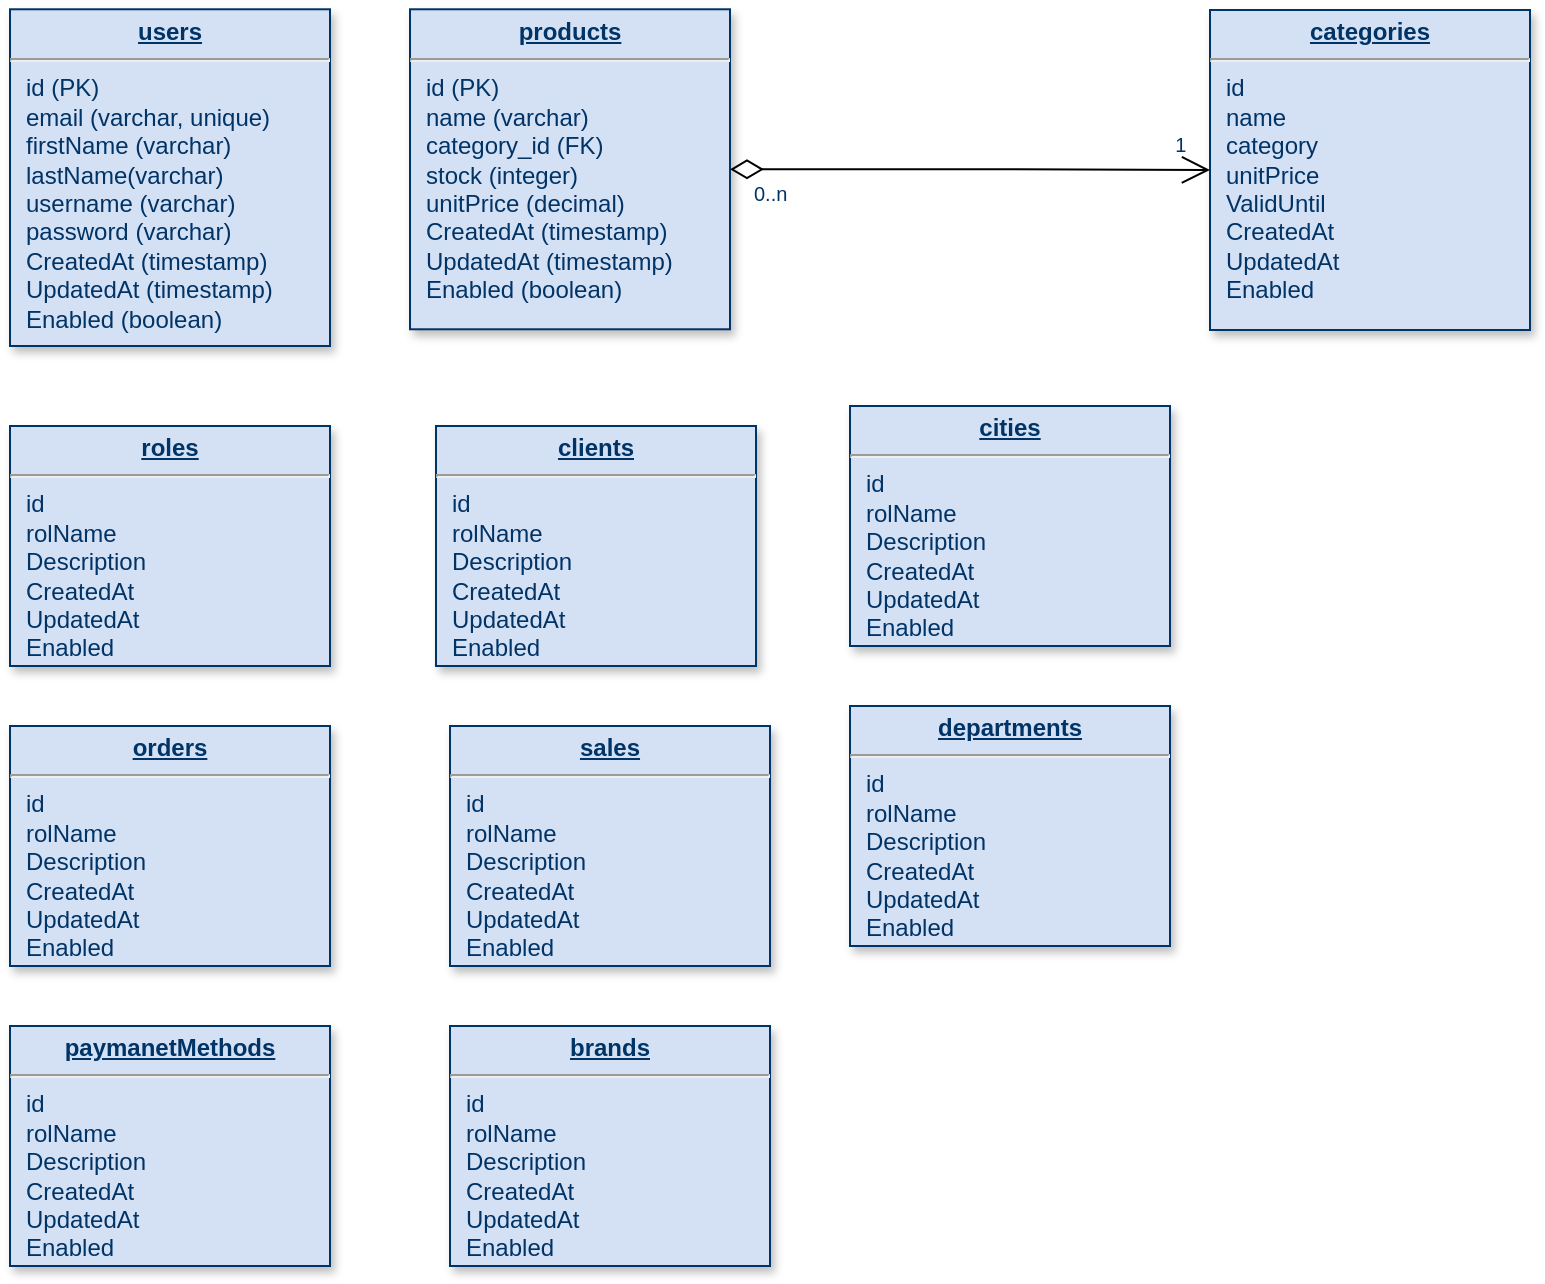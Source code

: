 <mxfile version="13.5.1" type="device" pages="2"><diagram name="Page-1" id="efa7a0a1-bf9b-a30e-e6df-94a7791c09e9"><mxGraphModel dx="1113" dy="691" grid="1" gridSize="10" guides="1" tooltips="1" connect="1" arrows="1" fold="1" page="1" pageScale="1" pageWidth="826" pageHeight="1169" background="#ffffff" math="0" shadow="0"><root><mxCell id="0"/><mxCell id="1" parent="0"/><mxCell id="19" value="&lt;p style=&quot;margin: 0px ; margin-top: 4px ; text-align: center ; text-decoration: underline&quot;&gt;&lt;strong&gt;roles&lt;/strong&gt;&lt;/p&gt;&lt;hr&gt;&lt;p style=&quot;margin: 0px ; margin-left: 8px&quot;&gt;id&lt;br&gt;rolName&lt;/p&gt;&lt;p style=&quot;margin: 0px ; margin-left: 8px&quot;&gt;Description&lt;/p&gt;&lt;p style=&quot;margin: 0px ; margin-left: 8px&quot;&gt;CreatedAt&lt;/p&gt;&lt;p style=&quot;margin: 0px ; margin-left: 8px&quot;&gt;UpdatedAt&lt;/p&gt;&lt;p style=&quot;margin: 0px ; margin-left: 8px&quot;&gt;Enabled&lt;/p&gt;" style="verticalAlign=top;align=left;overflow=fill;fontSize=12;fontFamily=Helvetica;html=1;strokeColor=#003366;shadow=1;fillColor=#D4E1F5;fontColor=#003366" parent="1" vertex="1"><mxGeometry x="40.0" y="230.0" width="160" height="120" as="geometry"/></mxCell><mxCell id="21" value="&lt;p style=&quot;margin: 0px ; margin-top: 4px ; text-align: center ; text-decoration: underline&quot;&gt;&lt;strong&gt;products&lt;/strong&gt;&lt;/p&gt;&lt;hr&gt;&lt;p style=&quot;margin: 0px ; margin-left: 8px&quot;&gt;id (PK)&lt;/p&gt;&lt;p style=&quot;margin: 0px ; margin-left: 8px&quot;&gt;name (varchar)&lt;/p&gt;&lt;p style=&quot;margin: 0px ; margin-left: 8px&quot;&gt;category_id (FK)&lt;/p&gt;&lt;p style=&quot;margin: 0px ; margin-left: 8px&quot;&gt;stock (integer)&lt;/p&gt;&lt;p style=&quot;margin: 0px ; margin-left: 8px&quot;&gt;unitPrice (decimal)&lt;/p&gt;&lt;p style=&quot;margin: 0px ; margin-left: 8px&quot;&gt;CreatedAt (timestamp)&lt;/p&gt;&lt;p style=&quot;margin: 0px ; margin-left: 8px&quot;&gt;UpdatedAt (timestamp)&lt;/p&gt;&lt;p style=&quot;margin: 0px ; margin-left: 8px&quot;&gt;Enabled (boolean)&lt;/p&gt;" style="verticalAlign=top;align=left;overflow=fill;fontSize=12;fontFamily=Helvetica;html=1;strokeColor=#003366;shadow=1;fillColor=#D4E1F5;fontColor=#003366" parent="1" vertex="1"><mxGeometry x="240.0" y="21.64" width="160" height="160" as="geometry"/></mxCell><mxCell id="25" value="&lt;p style=&quot;margin: 0px ; margin-top: 4px ; text-align: center ; text-decoration: underline&quot;&gt;&lt;b&gt;users&lt;/b&gt;&lt;/p&gt;&lt;hr&gt;&lt;p style=&quot;margin: 0px ; margin-left: 8px&quot;&gt;id (PK)&lt;/p&gt;&lt;p style=&quot;margin: 0px ; margin-left: 8px&quot;&gt;email (varchar, unique)&lt;/p&gt;&lt;p style=&quot;margin: 0px ; margin-left: 8px&quot;&gt;firstName (varchar)&lt;/p&gt;&lt;p style=&quot;margin: 0px ; margin-left: 8px&quot;&gt;lastName(varchar)&lt;/p&gt;&lt;p style=&quot;margin: 0px ; margin-left: 8px&quot;&gt;username (varchar)&lt;/p&gt;&lt;p style=&quot;margin: 0px ; margin-left: 8px&quot;&gt;password (varchar)&lt;/p&gt;&lt;p style=&quot;margin: 0px ; margin-left: 8px&quot;&gt;CreatedAt (timestamp)&lt;/p&gt;&lt;p style=&quot;margin: 0px ; margin-left: 8px&quot;&gt;UpdatedAt (timestamp)&lt;/p&gt;&lt;p style=&quot;margin: 0px ; margin-left: 8px&quot;&gt;Enabled (boolean)&lt;/p&gt;" style="verticalAlign=top;align=left;overflow=fill;fontSize=12;fontFamily=Helvetica;html=1;strokeColor=#003366;shadow=1;fillColor=#D4E1F5;fontColor=#003366" parent="1" vertex="1"><mxGeometry x="40" y="21.64" width="160" height="168.36" as="geometry"/></mxCell><mxCell id="h_DchYn6iURT7bqpivxC-114" value="&lt;p style=&quot;margin: 0px ; margin-top: 4px ; text-align: center ; text-decoration: underline&quot;&gt;&lt;b&gt;categories&lt;/b&gt;&lt;/p&gt;&lt;hr&gt;&lt;p style=&quot;margin: 0px ; margin-left: 8px&quot;&gt;id&lt;/p&gt;&lt;p style=&quot;margin: 0px ; margin-left: 8px&quot;&gt;name&lt;/p&gt;&lt;p style=&quot;margin: 0px ; margin-left: 8px&quot;&gt;category&lt;/p&gt;&lt;p style=&quot;margin: 0px ; margin-left: 8px&quot;&gt;unitPrice&lt;/p&gt;&lt;p style=&quot;margin: 0px ; margin-left: 8px&quot;&gt;ValidUntil&lt;/p&gt;&lt;p style=&quot;margin: 0px ; margin-left: 8px&quot;&gt;CreatedAt&lt;/p&gt;&lt;p style=&quot;margin: 0px ; margin-left: 8px&quot;&gt;UpdatedAt&lt;/p&gt;&lt;p style=&quot;margin: 0px ; margin-left: 8px&quot;&gt;Enabled&lt;/p&gt;" style="verticalAlign=top;align=left;overflow=fill;fontSize=12;fontFamily=Helvetica;html=1;strokeColor=#003366;shadow=1;fillColor=#D4E1F5;fontColor=#003366" vertex="1" parent="1"><mxGeometry x="640" y="22.0" width="160" height="160" as="geometry"/></mxCell><mxCell id="h_DchYn6iURT7bqpivxC-115" value="&lt;p style=&quot;margin: 0px ; margin-top: 4px ; text-align: center ; text-decoration: underline&quot;&gt;&lt;strong&gt;clients&lt;/strong&gt;&lt;/p&gt;&lt;hr&gt;&lt;p style=&quot;margin: 0px ; margin-left: 8px&quot;&gt;id&lt;br&gt;rolName&lt;/p&gt;&lt;p style=&quot;margin: 0px ; margin-left: 8px&quot;&gt;Description&lt;/p&gt;&lt;p style=&quot;margin: 0px ; margin-left: 8px&quot;&gt;CreatedAt&lt;/p&gt;&lt;p style=&quot;margin: 0px ; margin-left: 8px&quot;&gt;UpdatedAt&lt;/p&gt;&lt;p style=&quot;margin: 0px ; margin-left: 8px&quot;&gt;Enabled&lt;/p&gt;" style="verticalAlign=top;align=left;overflow=fill;fontSize=12;fontFamily=Helvetica;html=1;strokeColor=#003366;shadow=1;fillColor=#D4E1F5;fontColor=#003366" vertex="1" parent="1"><mxGeometry x="253.0" y="230.0" width="160" height="120" as="geometry"/></mxCell><mxCell id="h_DchYn6iURT7bqpivxC-116" value="&lt;p style=&quot;margin: 0px ; margin-top: 4px ; text-align: center ; text-decoration: underline&quot;&gt;&lt;strong&gt;cities&lt;/strong&gt;&lt;/p&gt;&lt;hr&gt;&lt;p style=&quot;margin: 0px ; margin-left: 8px&quot;&gt;id&lt;br&gt;rolName&lt;/p&gt;&lt;p style=&quot;margin: 0px ; margin-left: 8px&quot;&gt;Description&lt;/p&gt;&lt;p style=&quot;margin: 0px ; margin-left: 8px&quot;&gt;CreatedAt&lt;/p&gt;&lt;p style=&quot;margin: 0px ; margin-left: 8px&quot;&gt;UpdatedAt&lt;/p&gt;&lt;p style=&quot;margin: 0px ; margin-left: 8px&quot;&gt;Enabled&lt;/p&gt;" style="verticalAlign=top;align=left;overflow=fill;fontSize=12;fontFamily=Helvetica;html=1;strokeColor=#003366;shadow=1;fillColor=#D4E1F5;fontColor=#003366" vertex="1" parent="1"><mxGeometry x="460.0" y="220.0" width="160" height="120" as="geometry"/></mxCell><mxCell id="h_DchYn6iURT7bqpivxC-117" value="&lt;p style=&quot;margin: 0px ; margin-top: 4px ; text-align: center ; text-decoration: underline&quot;&gt;&lt;b&gt;departments&lt;/b&gt;&lt;/p&gt;&lt;hr&gt;&lt;p style=&quot;margin: 0px ; margin-left: 8px&quot;&gt;id&lt;br&gt;rolName&lt;/p&gt;&lt;p style=&quot;margin: 0px ; margin-left: 8px&quot;&gt;Description&lt;/p&gt;&lt;p style=&quot;margin: 0px ; margin-left: 8px&quot;&gt;CreatedAt&lt;/p&gt;&lt;p style=&quot;margin: 0px ; margin-left: 8px&quot;&gt;UpdatedAt&lt;/p&gt;&lt;p style=&quot;margin: 0px ; margin-left: 8px&quot;&gt;Enabled&lt;/p&gt;" style="verticalAlign=top;align=left;overflow=fill;fontSize=12;fontFamily=Helvetica;html=1;strokeColor=#003366;shadow=1;fillColor=#D4E1F5;fontColor=#003366" vertex="1" parent="1"><mxGeometry x="460.0" y="370.0" width="160" height="120" as="geometry"/></mxCell><mxCell id="h_DchYn6iURT7bqpivxC-118" value="&lt;p style=&quot;margin: 0px ; margin-top: 4px ; text-align: center ; text-decoration: underline&quot;&gt;&lt;b&gt;sales&lt;/b&gt;&lt;/p&gt;&lt;hr&gt;&lt;p style=&quot;margin: 0px ; margin-left: 8px&quot;&gt;id&lt;br&gt;rolName&lt;/p&gt;&lt;p style=&quot;margin: 0px ; margin-left: 8px&quot;&gt;Description&lt;/p&gt;&lt;p style=&quot;margin: 0px ; margin-left: 8px&quot;&gt;CreatedAt&lt;/p&gt;&lt;p style=&quot;margin: 0px ; margin-left: 8px&quot;&gt;UpdatedAt&lt;/p&gt;&lt;p style=&quot;margin: 0px ; margin-left: 8px&quot;&gt;Enabled&lt;/p&gt;" style="verticalAlign=top;align=left;overflow=fill;fontSize=12;fontFamily=Helvetica;html=1;strokeColor=#003366;shadow=1;fillColor=#D4E1F5;fontColor=#003366" vertex="1" parent="1"><mxGeometry x="260.0" y="380.0" width="160" height="120" as="geometry"/></mxCell><mxCell id="h_DchYn6iURT7bqpivxC-119" value="&lt;p style=&quot;margin: 0px ; margin-top: 4px ; text-align: center ; text-decoration: underline&quot;&gt;&lt;b&gt;orders&lt;/b&gt;&lt;/p&gt;&lt;hr&gt;&lt;p style=&quot;margin: 0px ; margin-left: 8px&quot;&gt;id&lt;br&gt;rolName&lt;/p&gt;&lt;p style=&quot;margin: 0px ; margin-left: 8px&quot;&gt;Description&lt;/p&gt;&lt;p style=&quot;margin: 0px ; margin-left: 8px&quot;&gt;CreatedAt&lt;/p&gt;&lt;p style=&quot;margin: 0px ; margin-left: 8px&quot;&gt;UpdatedAt&lt;/p&gt;&lt;p style=&quot;margin: 0px ; margin-left: 8px&quot;&gt;Enabled&lt;/p&gt;" style="verticalAlign=top;align=left;overflow=fill;fontSize=12;fontFamily=Helvetica;html=1;strokeColor=#003366;shadow=1;fillColor=#D4E1F5;fontColor=#003366" vertex="1" parent="1"><mxGeometry x="40" y="380" width="160" height="120" as="geometry"/></mxCell><mxCell id="h_DchYn6iURT7bqpivxC-120" value="&lt;p style=&quot;margin: 0px ; margin-top: 4px ; text-align: center ; text-decoration: underline&quot;&gt;&lt;b&gt;paymanetMethods&lt;/b&gt;&lt;/p&gt;&lt;hr&gt;&lt;p style=&quot;margin: 0px ; margin-left: 8px&quot;&gt;id&lt;br&gt;rolName&lt;/p&gt;&lt;p style=&quot;margin: 0px ; margin-left: 8px&quot;&gt;Description&lt;/p&gt;&lt;p style=&quot;margin: 0px ; margin-left: 8px&quot;&gt;CreatedAt&lt;/p&gt;&lt;p style=&quot;margin: 0px ; margin-left: 8px&quot;&gt;UpdatedAt&lt;/p&gt;&lt;p style=&quot;margin: 0px ; margin-left: 8px&quot;&gt;Enabled&lt;/p&gt;" style="verticalAlign=top;align=left;overflow=fill;fontSize=12;fontFamily=Helvetica;html=1;strokeColor=#003366;shadow=1;fillColor=#D4E1F5;fontColor=#003366" vertex="1" parent="1"><mxGeometry x="40.0" y="530.0" width="160" height="120" as="geometry"/></mxCell><mxCell id="h_DchYn6iURT7bqpivxC-121" value="&lt;p style=&quot;margin: 0px ; margin-top: 4px ; text-align: center ; text-decoration: underline&quot;&gt;&lt;b&gt;brands&lt;/b&gt;&lt;/p&gt;&lt;hr&gt;&lt;p style=&quot;margin: 0px ; margin-left: 8px&quot;&gt;id&lt;br&gt;rolName&lt;/p&gt;&lt;p style=&quot;margin: 0px ; margin-left: 8px&quot;&gt;Description&lt;/p&gt;&lt;p style=&quot;margin: 0px ; margin-left: 8px&quot;&gt;CreatedAt&lt;/p&gt;&lt;p style=&quot;margin: 0px ; margin-left: 8px&quot;&gt;UpdatedAt&lt;/p&gt;&lt;p style=&quot;margin: 0px ; margin-left: 8px&quot;&gt;Enabled&lt;/p&gt;" style="verticalAlign=top;align=left;overflow=fill;fontSize=12;fontFamily=Helvetica;html=1;strokeColor=#003366;shadow=1;fillColor=#D4E1F5;fontColor=#003366" vertex="1" parent="1"><mxGeometry x="260.0" y="530.0" width="160" height="120" as="geometry"/></mxCell><mxCell id="WHTHBK8AzXJyECPE7O9i-25" value="" style="endArrow=open;endSize=12;startArrow=diamondThin;startSize=14;startFill=0;edgeStyle=orthogonalEdgeStyle;entryX=0;entryY=0.5;entryDx=0;entryDy=0;exitX=1;exitY=0.5;exitDx=0;exitDy=0;" edge="1" parent="1" source="21" target="h_DchYn6iURT7bqpivxC-114"><mxGeometry x="620" y="340" as="geometry"><mxPoint x="120" y="160" as="sourcePoint"/><mxPoint x="120" y="285.0" as="targetPoint"/></mxGeometry></mxCell><mxCell id="WHTHBK8AzXJyECPE7O9i-26" value="0..n" style="resizable=0;align=left;verticalAlign=top;labelBackgroundColor=#ffffff;fontSize=10;strokeColor=#003366;shadow=1;fillColor=#D4E1F5;fontColor=#003366" connectable="0" vertex="1" parent="WHTHBK8AzXJyECPE7O9i-25"><mxGeometry x="-1" relative="1" as="geometry"><mxPoint x="10" as="offset"/></mxGeometry></mxCell><mxCell id="WHTHBK8AzXJyECPE7O9i-27" value="1" style="resizable=0;align=right;verticalAlign=top;labelBackgroundColor=#ffffff;fontSize=10;strokeColor=#003366;shadow=1;fillColor=#D4E1F5;fontColor=#003366" connectable="0" vertex="1" parent="WHTHBK8AzXJyECPE7O9i-25"><mxGeometry x="1" relative="1" as="geometry"><mxPoint x="-10.47" y="-25.0" as="offset"/></mxGeometry></mxCell></root></mxGraphModel></diagram><diagram name="Copy of Page-1" id="VbJiIRAaJsAeICxlGUlz"><mxGraphModel dx="946" dy="587" grid="1" gridSize="10" guides="1" tooltips="1" connect="1" arrows="1" fold="1" page="1" pageScale="1" pageWidth="826" pageHeight="1169" background="#ffffff" math="0" shadow="0"><root><mxCell id="dRYgDUYMwZIMhfBpei0s-0"/><mxCell id="dRYgDUYMwZIMhfBpei0s-1" parent="dRYgDUYMwZIMhfBpei0s-0"/><mxCell id="dRYgDUYMwZIMhfBpei0s-2" value="&lt;p style=&quot;margin: 0px ; margin-top: 4px ; text-align: center ; text-decoration: underline&quot;&gt;&lt;strong&gt;Role&lt;/strong&gt;&lt;/p&gt;&lt;hr&gt;&lt;p style=&quot;margin: 0px ; margin-left: 8px&quot;&gt;id&lt;br&gt;rolName&lt;/p&gt;&lt;p style=&quot;margin: 0px ; margin-left: 8px&quot;&gt;Description&lt;/p&gt;&lt;p style=&quot;margin: 0px ; margin-left: 8px&quot;&gt;CreatedAt&lt;/p&gt;&lt;p style=&quot;margin: 0px ; margin-left: 8px&quot;&gt;UpdatedAt&lt;/p&gt;&lt;p style=&quot;margin: 0px ; margin-left: 8px&quot;&gt;Enabled&lt;/p&gt;" style="verticalAlign=top;align=left;overflow=fill;fontSize=12;fontFamily=Helvetica;html=1;strokeColor=#003366;shadow=1;fillColor=#D4E1F5;fontColor=#003366" vertex="1" parent="dRYgDUYMwZIMhfBpei0s-1"><mxGeometry x="333.0" y="91.64" width="160" height="120" as="geometry"/></mxCell><mxCell id="dRYgDUYMwZIMhfBpei0s-3" value="&lt;p style=&quot;margin: 0px; margin-top: 4px; text-align: center; text-decoration: underline;&quot;&gt;&lt;strong&gt;Company&lt;/strong&gt;&lt;/p&gt;&lt;hr /&gt;&lt;p style=&quot;margin: 0px; margin-left: 8px;&quot;&gt;Name&lt;/p&gt;&lt;p style=&quot;margin: 0px; margin-left: 8px;&quot;&gt;Description&lt;/p&gt;&lt;p style=&quot;margin: 0px; margin-left: 8px;&quot;&gt;CreatedAt&lt;/p&gt;&lt;p style=&quot;margin: 0px; margin-left: 8px;&quot;&gt;UpdatedAt&lt;/p&gt;&lt;p style=&quot;margin: 0px; margin-left: 8px;&quot;&gt;Enabled&lt;/p&gt;" style="verticalAlign=top;align=left;overflow=fill;fontSize=12;fontFamily=Helvetica;html=1;strokeColor=#003366;shadow=1;fillColor=#D4E1F5;fontColor=#003366" vertex="1" parent="dRYgDUYMwZIMhfBpei0s-1"><mxGeometry x="310.0" y="302.5" width="160" height="125" as="geometry"/></mxCell><mxCell id="dRYgDUYMwZIMhfBpei0s-4" value="&lt;p style=&quot;margin: 0px ; margin-top: 4px ; text-align: center ; text-decoration: underline&quot;&gt;&lt;strong&gt;products&lt;/strong&gt;&lt;/p&gt;&lt;hr&gt;&lt;p style=&quot;margin: 0px ; margin-left: 8px&quot;&gt;id&lt;/p&gt;&lt;p style=&quot;margin: 0px ; margin-left: 8px&quot;&gt;name&lt;/p&gt;&lt;p style=&quot;margin: 0px ; margin-left: 8px&quot;&gt;category&lt;/p&gt;&lt;p style=&quot;margin: 0px ; margin-left: 8px&quot;&gt;unitPrice&lt;/p&gt;&lt;p style=&quot;margin: 0px ; margin-left: 8px&quot;&gt;ValidUntil&lt;/p&gt;&lt;p style=&quot;margin: 0px ; margin-left: 8px&quot;&gt;CreatedAt&lt;/p&gt;&lt;p style=&quot;margin: 0px ; margin-left: 8px&quot;&gt;UpdatedAt&lt;/p&gt;&lt;p style=&quot;margin: 0px ; margin-left: 8px&quot;&gt;Enabled&lt;/p&gt;" style="verticalAlign=top;align=left;overflow=fill;fontSize=12;fontFamily=Helvetica;html=1;strokeColor=#003366;shadow=1;fillColor=#D4E1F5;fontColor=#003366" vertex="1" parent="dRYgDUYMwZIMhfBpei0s-1"><mxGeometry x="40.0" y="285.0" width="160" height="160" as="geometry"/></mxCell><mxCell id="dRYgDUYMwZIMhfBpei0s-5" value="&lt;p style=&quot;margin: 0px; margin-top: 4px; text-align: center; text-decoration: underline;&quot;&gt;&lt;strong&gt;User&lt;/strong&gt;&lt;/p&gt;&lt;hr /&gt;&lt;p style=&quot;margin: 0px; margin-left: 8px;&quot;&gt;IdUser&lt;/p&gt;&lt;p style=&quot;margin: 0px; margin-left: 8px;&quot;&gt;IdCompany&lt;/p&gt;&lt;p style=&quot;margin: 0px; margin-left: 8px;&quot;&gt;Name&lt;/p&gt;&lt;p style=&quot;margin: 0px; margin-left: 8px;&quot;&gt;LastName&lt;/p&gt;&lt;p style=&quot;margin: 0px; margin-left: 8px;&quot;&gt;Email&lt;/p&gt;&lt;p style=&quot;margin: 0px; margin-left: 8px;&quot;&gt;UserName&lt;/p&gt;&lt;p style=&quot;margin: 0px; margin-left: 8px;&quot;&gt;Password&lt;/p&gt;&lt;p style=&quot;margin: 0px; margin-left: 8px;&quot;&gt;CreatedAt&lt;/p&gt;&lt;p style=&quot;margin: 0px; margin-left: 8px;&quot;&gt;UpdatedAt&lt;/p&gt;&lt;p style=&quot;margin: 0px; margin-left: 8px;&quot;&gt;Enabled&lt;/p&gt;" style="verticalAlign=top;align=left;overflow=fill;fontSize=12;fontFamily=Helvetica;html=1;strokeColor=#003366;shadow=1;fillColor=#D4E1F5;fontColor=#003366" vertex="1" parent="dRYgDUYMwZIMhfBpei0s-1"><mxGeometry x="880.0" y="430" width="160.0" height="180" as="geometry"/></mxCell><mxCell id="dRYgDUYMwZIMhfBpei0s-6" value="&lt;p style=&quot;margin: 0px; margin-top: 4px; text-align: center; text-decoration: underline;&quot;&gt;&lt;strong&gt;UserProjectRole&lt;/strong&gt;&lt;/p&gt;&lt;hr /&gt;&lt;p style=&quot;margin: 0px; margin-left: 8px;&quot;&gt;IdUserProjectRole&lt;/p&gt;&lt;p style=&quot;margin: 0px; margin-left: 8px;&quot;&gt;IdRole&lt;/p&gt;&lt;p style=&quot;margin: 0px; margin-left: 8px;&quot;&gt;IdProject&lt;/p&gt;&lt;p style=&quot;margin: 0px; margin-left: 8px;&quot;&gt;IdUser&lt;/p&gt;" style="verticalAlign=top;align=left;overflow=fill;fontSize=12;fontFamily=Helvetica;html=1;strokeColor=#003366;shadow=1;fillColor=#D4E1F5;fontColor=#003366" vertex="1" parent="dRYgDUYMwZIMhfBpei0s-1"><mxGeometry x="591.08" y="101.64" width="160" height="100" as="geometry"/></mxCell><mxCell id="dRYgDUYMwZIMhfBpei0s-7" value="&lt;p style=&quot;margin: 0px; margin-top: 4px; text-align: center; text-decoration: underline;&quot;&gt;&lt;strong&gt;Client&lt;/strong&gt;&lt;/p&gt;&lt;hr /&gt;&lt;p style=&quot;margin: 0px; margin-left: 8px;&quot;&gt;IdClient&lt;/p&gt;&lt;p style=&quot;margin: 0px; margin-left: 8px;&quot;&gt;IdCompany&lt;/p&gt;&lt;p style=&quot;margin: 0px; margin-left: 8px;&quot;&gt;Name&lt;/p&gt;&lt;p style=&quot;margin: 0px; margin-left: 8px;&quot;&gt;Description&lt;/p&gt;&lt;p style=&quot;margin: 0px; margin-left: 8px;&quot;&gt;CreatedAt&lt;/p&gt;&lt;p style=&quot;margin: 0px; margin-left: 8px;&quot;&gt;UpdatedAt&lt;/p&gt;&lt;p style=&quot;margin: 0px; margin-left: 8px;&quot;&gt;Enabled&lt;/p&gt;" style="verticalAlign=top;align=left;overflow=fill;fontSize=12;fontFamily=Helvetica;html=1;strokeColor=#003366;shadow=1;fillColor=#D4E1F5;fontColor=#003366" vertex="1" parent="dRYgDUYMwZIMhfBpei0s-1"><mxGeometry x="310.0" y="556.96" width="160" height="150" as="geometry"/></mxCell><mxCell id="dRYgDUYMwZIMhfBpei0s-8" value="&lt;p style=&quot;margin: 0px ; margin-top: 4px ; text-align: center ; text-decoration: underline&quot;&gt;&lt;b&gt;users&lt;/b&gt;&lt;/p&gt;&lt;hr&gt;&lt;p style=&quot;margin: 0px ; margin-left: 8px&quot;&gt;id&lt;/p&gt;&lt;p style=&quot;margin: 0px ; margin-left: 8px&quot;&gt;email&lt;/p&gt;&lt;p style=&quot;margin: 0px ; margin-left: 8px&quot;&gt;firstName&lt;/p&gt;&lt;p style=&quot;margin: 0px ; margin-left: 8px&quot;&gt;lastName&lt;/p&gt;&lt;p style=&quot;margin: 0px ; margin-left: 8px&quot;&gt;CreatedAt&lt;/p&gt;&lt;p style=&quot;margin: 0px ; margin-left: 8px&quot;&gt;UpdatedAt&lt;/p&gt;&lt;p style=&quot;margin: 0px ; margin-left: 8px&quot;&gt;Enabled&lt;/p&gt;" style="verticalAlign=top;align=left;overflow=fill;fontSize=12;fontFamily=Helvetica;html=1;strokeColor=#003366;shadow=1;fillColor=#D4E1F5;fontColor=#003366" vertex="1" parent="dRYgDUYMwZIMhfBpei0s-1"><mxGeometry x="40" y="21.64" width="160" height="138.36" as="geometry"/></mxCell><mxCell id="dRYgDUYMwZIMhfBpei0s-9" value="&lt;p style=&quot;margin: 0px; margin-top: 4px; text-align: center; text-decoration: underline;&quot;&gt;&lt;strong&gt;TimeSheet&lt;/strong&gt;&lt;/p&gt;&lt;hr /&gt;&lt;p style=&quot;margin: 0px; margin-left: 8px;&quot;&gt;IdTimeSheet&lt;/p&gt;&lt;p style=&quot;margin: 0px; margin-left: 8px;&quot;&gt;Name&lt;/p&gt;&lt;p style=&quot;margin: 0px; margin-left: 8px;&quot;&gt;Description&lt;/p&gt;&lt;p style=&quot;margin: 0px; margin-left: 8px;&quot;&gt;IdProject&lt;/p&gt;&lt;p style=&quot;margin: 0px; margin-left: 8px;&quot;&gt;CreatedAt&lt;/p&gt;&lt;p style=&quot;margin: 0px; margin-left: 8px;&quot;&gt;UpdatedAt&lt;/p&gt;&lt;p style=&quot;margin: 0px; margin-left: 8px;&quot;&gt;Enabled&lt;/p&gt;&lt;p style=&quot;margin: 0px; margin-left: 8px;&quot;&gt;IdUser&lt;/p&gt;" style="verticalAlign=top;align=left;overflow=fill;fontSize=12;fontFamily=Helvetica;html=1;strokeColor=#003366;shadow=1;fillColor=#D4E1F5;fontColor=#003366" vertex="1" parent="dRYgDUYMwZIMhfBpei0s-1"><mxGeometry x="1170" y="680" width="160" height="170" as="geometry"/></mxCell><mxCell id="dRYgDUYMwZIMhfBpei0s-10" value="&lt;p style=&quot;margin: 0px; margin-top: 4px; text-align: center; text-decoration: underline;&quot;&gt;&lt;strong&gt;TimeSheetHour&lt;/strong&gt;&lt;/p&gt;&lt;hr /&gt;&lt;p style=&quot;margin: 0px; margin-left: 8px;&quot;&gt;IdTimeSheetHour&lt;br /&gt;IdTimeSheet&lt;/p&gt;&lt;p style=&quot;margin: 0px; margin-left: 8px;&quot;&gt;IdUser&lt;/p&gt;&lt;p style=&quot;margin: 0px; margin-left: 8px;&quot;&gt;IdTimeCategory&lt;/p&gt;&lt;p style=&quot;margin: 0px; margin-left: 8px;&quot;&gt;IdTask&lt;/p&gt;&lt;p style=&quot;margin: 0px; margin-left: 8px;&quot;&gt;Quantity&lt;/p&gt;&lt;p style=&quot;margin: 0px; margin-left: 8px;&quot;&gt;Description&lt;/p&gt;&lt;p style=&quot;margin: 0px; margin-left: 8px;&quot;&gt;IdProjectManager&lt;/p&gt;&lt;p style=&quot;margin: 0px; margin-left: 8px;&quot;&gt;CreatedAt&lt;/p&gt;&lt;p style=&quot;margin: 0px; margin-left: 8px;&quot;&gt;UpdatedAt&lt;/p&gt;&lt;p style=&quot;margin: 0px; margin-left: 8px;&quot;&gt;Enabled&lt;/p&gt;" style="verticalAlign=top;align=left;overflow=fill;fontSize=12;fontFamily=Helvetica;html=1;strokeColor=#003366;shadow=1;fillColor=#D4E1F5;fontColor=#003366" vertex="1" parent="dRYgDUYMwZIMhfBpei0s-1"><mxGeometry x="1170" y="420.0" width="160" height="200" as="geometry"/></mxCell><mxCell id="dRYgDUYMwZIMhfBpei0s-11" value="&lt;p style=&quot;margin: 0px; margin-top: 4px; text-align: center; text-decoration: underline;&quot;&gt;&lt;strong&gt;Document&lt;/strong&gt;&lt;/p&gt;&lt;hr /&gt;&lt;p style=&quot;margin: 0px; margin-left: 8px;&quot;&gt;IdDocument&lt;/p&gt;&lt;p style=&quot;margin: 0px; margin-left: 8px;&quot;&gt;Name&lt;/p&gt;&lt;p style=&quot;margin: 0px; margin-left: 8px;&quot;&gt;Description&lt;/p&gt;&lt;p style=&quot;margin: 0px; margin-left: 8px;&quot;&gt;ValidFrom&lt;/p&gt;&lt;p style=&quot;margin: 0px; margin-left: 8px;&quot;&gt;ValidUntil&lt;/p&gt;&lt;p style=&quot;margin: 0px; margin-left: 8px;&quot;&gt;DocumentContents&lt;/p&gt;&lt;p style=&quot;margin: 0px; margin-left: 8px;&quot;&gt;CreatedAt&lt;/p&gt;&lt;p style=&quot;margin: 0px; margin-left: 8px;&quot;&gt;UpdateAt&lt;/p&gt;&lt;p style=&quot;margin: 0px; margin-left: 8px;&quot;&gt;Enabled&lt;/p&gt;" style="verticalAlign=top;align=left;overflow=fill;fontSize=12;fontFamily=Helvetica;html=1;strokeColor=#003366;shadow=1;fillColor=#D4E1F5;fontColor=#003366" vertex="1" parent="dRYgDUYMwZIMhfBpei0s-1"><mxGeometry x="130.0" y="881.16" width="160" height="180" as="geometry"/></mxCell><mxCell id="dRYgDUYMwZIMhfBpei0s-12" value="&lt;p style=&quot;margin: 0px; margin-top: 4px; text-align: center; text-decoration: underline;&quot;&gt;&lt;strong&gt;Project&lt;/strong&gt;&lt;/p&gt;&lt;hr /&gt;&lt;p style=&quot;margin: 0px; margin-left: 8px;&quot;&gt;IdProject&lt;/p&gt;&lt;p style=&quot;margin: 0px; margin-left: 8px;&quot;&gt;IdClient&lt;/p&gt;&lt;p style=&quot;margin: 0px; margin-left: 8px;&quot;&gt;Name&lt;/p&gt;&lt;p style=&quot;margin: 0px; margin-left: 8px;&quot;&gt;Description&lt;/p&gt;&lt;p style=&quot;margin: 0px; margin-left: 8px;&quot;&gt;StartDate&lt;/p&gt;&lt;p style=&quot;margin: 0px; margin-left: 8px;&quot;&gt;EndDate&lt;/p&gt;&lt;p style=&quot;margin: 0px; margin-left: 8px;&quot;&gt;CreatedAt&lt;/p&gt;&lt;p style=&quot;margin: 0px; margin-left: 8px;&quot;&gt;UpdatedAt&lt;/p&gt;&lt;p style=&quot;margin: 0px; margin-left: 8px;&quot;&gt;Enabled&lt;br /&gt;IdProjectManager&lt;/p&gt;" style="verticalAlign=top;align=left;overflow=fill;fontSize=12;fontFamily=Helvetica;html=1;strokeColor=#003366;shadow=1;fillColor=#D4E1F5;fontColor=#003366" vertex="1" parent="dRYgDUYMwZIMhfBpei0s-1"><mxGeometry x="591.08" y="531.96" width="160" height="200" as="geometry"/></mxCell><mxCell id="dRYgDUYMwZIMhfBpei0s-13" value="&lt;p style=&quot;margin: 0px; margin-top: 4px; text-align: center; text-decoration: underline;&quot;&gt;&lt;strong&gt;TimeCategory&lt;/strong&gt;&lt;/p&gt;&lt;hr /&gt;&lt;p style=&quot;margin: 0px; margin-left: 8px;&quot;&gt;IdTimeCategory&lt;/p&gt;&lt;p style=&quot;margin: 0px; margin-left: 8px;&quot;&gt;Name&lt;/p&gt;&lt;p style=&quot;margin: 0px; margin-left: 8px;&quot;&gt;Description&lt;/p&gt;&lt;p style=&quot;margin: 0px; margin-left: 8px;&quot;&gt;CreatedAt&lt;/p&gt;&lt;p style=&quot;margin: 0px; margin-left: 8px;&quot;&gt;UpdatedAt&lt;/p&gt;&lt;p style=&quot;margin: 0px; margin-left: 8px;&quot;&gt;Enabled&lt;/p&gt;" style="verticalAlign=top;align=left;overflow=fill;fontSize=12;fontFamily=Helvetica;html=1;strokeColor=#003366;shadow=1;fillColor=#D4E1F5;fontColor=#003366" vertex="1" parent="dRYgDUYMwZIMhfBpei0s-1"><mxGeometry x="1420.0" y="455.0" width="160" height="130" as="geometry"/></mxCell><mxCell id="dRYgDUYMwZIMhfBpei0s-14" value="&lt;p style=&quot;margin: 0px; margin-top: 4px; text-align: center; text-decoration: underline;&quot;&gt;&lt;strong&gt;TimeSheetCostCenter&lt;/strong&gt;&lt;/p&gt;&lt;hr /&gt;&lt;p style=&quot;margin: 0px; margin-left: 8px;&quot;&gt;IdTimeSheetCostCenter&lt;/p&gt;&lt;p style=&quot;margin: 0px; margin-left: 8px;&quot;&gt;IdTimeSheet&lt;/p&gt;&lt;p style=&quot;margin: 0px; margin-left: 8px;&quot;&gt;IdCostCenter&lt;/p&gt;" style="verticalAlign=top;align=left;overflow=fill;fontSize=12;fontFamily=Helvetica;html=1;strokeColor=#003366;shadow=1;fillColor=#D4E1F5;fontColor=#003366" vertex="1" parent="dRYgDUYMwZIMhfBpei0s-1"><mxGeometry x="1170" y="912.5" width="160" height="95" as="geometry"/></mxCell><mxCell id="dRYgDUYMwZIMhfBpei0s-15" value="&lt;p style=&quot;margin: 0px; margin-top: 4px; text-align: center; text-decoration: underline;&quot;&gt;&lt;strong&gt;CostCenter&lt;/strong&gt;&lt;/p&gt;&lt;hr /&gt;&lt;p style=&quot;margin: 0px; margin-left: 8px;&quot;&gt;IdCostCenter&lt;/p&gt;&lt;p style=&quot;margin: 0px; margin-left: 8px;&quot;&gt;Name&lt;/p&gt;&lt;p style=&quot;margin: 0px; margin-left: 8px;&quot;&gt;Description&lt;/p&gt;&lt;p style=&quot;margin: 0px; margin-left: 8px;&quot;&gt;CreatedAt&lt;/p&gt;&lt;p style=&quot;margin: 0px; margin-left: 8px;&quot;&gt;UpdatedAt&lt;/p&gt;&lt;p style=&quot;margin: 0px; margin-left: 8px;&quot;&gt;Enabled&lt;/p&gt;" style="verticalAlign=top;align=left;overflow=fill;fontSize=12;fontFamily=Helvetica;html=1;strokeColor=#003366;shadow=1;fillColor=#D4E1F5;fontColor=#003366" vertex="1" parent="dRYgDUYMwZIMhfBpei0s-1"><mxGeometry x="940.0" y="890.0" width="160" height="140" as="geometry"/></mxCell><mxCell id="dRYgDUYMwZIMhfBpei0s-16" value="&lt;p style=&quot;margin: 0px; margin-top: 4px; text-align: center; text-decoration: underline;&quot;&gt;&lt;strong&gt;ProjectCostCenter&lt;/strong&gt;&lt;/p&gt;&lt;hr /&gt;&lt;p style=&quot;margin: 0px; margin-left: 8px;&quot;&gt;IdProjectCostCenter&lt;/p&gt;&lt;p style=&quot;margin: 0px; margin-left: 8px;&quot;&gt;IdProject&lt;/p&gt;&lt;p style=&quot;margin: 0px; margin-left: 8px;&quot;&gt;IdCostCenter&lt;/p&gt;" style="verticalAlign=top;align=left;overflow=fill;fontSize=12;fontFamily=Helvetica;html=1;strokeColor=#003366;shadow=1;fillColor=#D4E1F5;fontColor=#003366" vertex="1" parent="dRYgDUYMwZIMhfBpei0s-1"><mxGeometry x="630" y="915.0" width="160" height="90" as="geometry"/></mxCell><mxCell id="dRYgDUYMwZIMhfBpei0s-17" value="&lt;p style=&quot;margin: 0px ; margin-top: 4px ; text-align: center ; text-decoration: underline&quot;&gt;&lt;strong&gt;ProjectDocument&lt;/strong&gt;&lt;/p&gt;&lt;hr&gt;&lt;p style=&quot;margin: 0px ; margin-left: 8px&quot;&gt;IdProjectDocument&lt;/p&gt;&lt;p style=&quot;margin: 0px ; margin-left: 8px&quot;&gt;IdProject&lt;/p&gt;&lt;p style=&quot;margin: 0px ; margin-left: 8px&quot;&gt;IdDocument&lt;/p&gt;" style="verticalAlign=top;align=left;overflow=fill;fontSize=12;fontFamily=Helvetica;html=1;strokeColor=#003366;shadow=1;fillColor=#D4E1F5;fontColor=#003366" vertex="1" parent="dRYgDUYMwZIMhfBpei0s-1"><mxGeometry x="440.0" y="926.16" width="160" height="90" as="geometry"/></mxCell><mxCell id="dRYgDUYMwZIMhfBpei0s-18" value="&lt;p style=&quot;margin: 0px; margin-top: 4px; text-align: center; text-decoration: underline;&quot;&gt;&lt;strong&gt;Tasks&lt;/strong&gt;&lt;/p&gt;&lt;hr /&gt;&lt;p style=&quot;margin: 0px; margin-left: 8px;&quot;&gt;IdTask&lt;/p&gt;&lt;p style=&quot;margin: 0px; margin-left: 8px;&quot;&gt;Name&lt;/p&gt;&lt;p style=&quot;margin: 0px; margin-left: 8px;&quot;&gt;Description&lt;/p&gt;&lt;p style=&quot;margin: 0px; margin-left: 8px;&quot;&gt;Work&lt;/p&gt;&lt;p style=&quot;margin: 0px; margin-left: 8px;&quot;&gt;IdProject&lt;/p&gt;&lt;p style=&quot;margin: 0px; margin-left: 8px;&quot;&gt;StartDate&lt;/p&gt;&lt;p style=&quot;margin: 0px; margin-left: 8px;&quot;&gt;EndDate&lt;/p&gt;&lt;p style=&quot;margin: 0px; margin-left: 8px;&quot;&gt;CreatedAt&lt;/p&gt;&lt;p style=&quot;margin: 0px; margin-left: 8px;&quot;&gt;UpdatedAt&lt;/p&gt;&lt;p style=&quot;margin: 0px; margin-left: 8px;&quot;&gt;Enabled&lt;/p&gt;" style="verticalAlign=top;align=left;overflow=fill;fontSize=12;fontFamily=Helvetica;html=1;strokeColor=#003366;shadow=1;fillColor=#D4E1F5;fontColor=#003366" vertex="1" parent="dRYgDUYMwZIMhfBpei0s-1"><mxGeometry x="1170" y="140.0" width="160" height="190" as="geometry"/></mxCell><mxCell id="dRYgDUYMwZIMhfBpei0s-19" value="" style="endArrow=open;endSize=12;startArrow=diamondThin;startSize=14;startFill=0;edgeStyle=orthogonalEdgeStyle;rounded=0" edge="1" parent="dRYgDUYMwZIMhfBpei0s-1" source="dRYgDUYMwZIMhfBpei0s-6" target="dRYgDUYMwZIMhfBpei0s-5"><mxGeometry x="519.36" y="180" as="geometry"><mxPoint x="519.36" y="180" as="sourcePoint"/><mxPoint x="679.36" y="180" as="targetPoint"/></mxGeometry></mxCell><mxCell id="dRYgDUYMwZIMhfBpei0s-20" value="0..n" style="resizable=0;align=left;verticalAlign=top;labelBackgroundColor=#ffffff;fontSize=10;strokeColor=#003366;shadow=1;fillColor=#D4E1F5;fontColor=#003366" connectable="0" vertex="1" parent="dRYgDUYMwZIMhfBpei0s-19"><mxGeometry x="-1" relative="1" as="geometry"><mxPoint x="8.92" as="offset"/></mxGeometry></mxCell><mxCell id="dRYgDUYMwZIMhfBpei0s-21" value="" style="endArrow=open;endSize=12;startArrow=diamondThin;startSize=14;startFill=0;edgeStyle=orthogonalEdgeStyle;exitX=1;exitY=0.25;rounded=0" edge="1" parent="dRYgDUYMwZIMhfBpei0s-1" source="dRYgDUYMwZIMhfBpei0s-12" target="dRYgDUYMwZIMhfBpei0s-5"><mxGeometry x="769.36" y="450" as="geometry"><mxPoint x="769.36" y="450" as="sourcePoint"/><mxPoint x="929.36" y="450" as="targetPoint"/></mxGeometry></mxCell><mxCell id="dRYgDUYMwZIMhfBpei0s-22" value="0..n" style="resizable=0;align=left;verticalAlign=top;labelBackgroundColor=#ffffff;fontSize=10;strokeColor=#003366;shadow=1;fillColor=#D4E1F5;fontColor=#003366" connectable="0" vertex="1" parent="dRYgDUYMwZIMhfBpei0s-21"><mxGeometry x="-1" relative="1" as="geometry"><mxPoint x="8.92" y="3.04" as="offset"/></mxGeometry></mxCell><mxCell id="dRYgDUYMwZIMhfBpei0s-23" value="1" style="resizable=0;align=right;verticalAlign=top;labelBackgroundColor=#ffffff;fontSize=10;strokeColor=#003366;shadow=1;fillColor=#D4E1F5;fontColor=#003366" connectable="0" vertex="1" parent="dRYgDUYMwZIMhfBpei0s-21"><mxGeometry x="1" relative="1" as="geometry"><mxPoint x="-10" as="offset"/></mxGeometry></mxCell><mxCell id="dRYgDUYMwZIMhfBpei0s-24" value="" style="endArrow=open;endSize=12;startArrow=diamondThin;startSize=14;startFill=0;edgeStyle=orthogonalEdgeStyle" edge="1" parent="dRYgDUYMwZIMhfBpei0s-1" source="dRYgDUYMwZIMhfBpei0s-6" target="dRYgDUYMwZIMhfBpei0s-12"><mxGeometry x="389.36" y="350" as="geometry"><mxPoint x="389.36" y="350" as="sourcePoint"/><mxPoint x="549.36" y="350" as="targetPoint"/></mxGeometry></mxCell><mxCell id="dRYgDUYMwZIMhfBpei0s-25" value="0..n" style="resizable=0;align=left;verticalAlign=top;labelBackgroundColor=#ffffff;fontSize=10;strokeColor=#003366;shadow=1;fillColor=#D4E1F5;fontColor=#003366" connectable="0" vertex="1" parent="dRYgDUYMwZIMhfBpei0s-24"><mxGeometry x="-1" relative="1" as="geometry"><mxPoint x="8.92" as="offset"/></mxGeometry></mxCell><mxCell id="dRYgDUYMwZIMhfBpei0s-26" value="1" style="resizable=0;align=right;verticalAlign=top;labelBackgroundColor=#ffffff;fontSize=10;strokeColor=#003366;shadow=1;fillColor=#D4E1F5;fontColor=#003366" connectable="0" vertex="1" parent="dRYgDUYMwZIMhfBpei0s-24"><mxGeometry x="1" relative="1" as="geometry"><mxPoint x="18.92" y="-21.96" as="offset"/></mxGeometry></mxCell><mxCell id="dRYgDUYMwZIMhfBpei0s-27" value="" style="endArrow=open;endSize=12;startArrow=diamondThin;startSize=14;startFill=0;edgeStyle=orthogonalEdgeStyle;exitX=0;exitY=0.25;rounded=0" edge="1" parent="dRYgDUYMwZIMhfBpei0s-1" source="dRYgDUYMwZIMhfBpei0s-9" target="dRYgDUYMwZIMhfBpei0s-5"><mxGeometry x="1209.36" y="170" as="geometry"><mxPoint x="1209.36" y="170" as="sourcePoint"/><mxPoint x="1369.36" y="170" as="targetPoint"/></mxGeometry></mxCell><mxCell id="dRYgDUYMwZIMhfBpei0s-28" value="0..n" style="resizable=0;align=left;verticalAlign=top;labelBackgroundColor=#ffffff;fontSize=10;strokeColor=#003366;shadow=1;fillColor=#D4E1F5;fontColor=#003366" connectable="0" vertex="1" parent="dRYgDUYMwZIMhfBpei0s-27"><mxGeometry x="-1" relative="1" as="geometry"><mxPoint x="-30" y="7.5" as="offset"/></mxGeometry></mxCell><mxCell id="dRYgDUYMwZIMhfBpei0s-29" value="1" style="resizable=0;align=right;verticalAlign=top;labelBackgroundColor=#ffffff;fontSize=10;strokeColor=#003366;shadow=1;fillColor=#D4E1F5;fontColor=#003366" connectable="0" vertex="1" parent="dRYgDUYMwZIMhfBpei0s-27"><mxGeometry x="1" relative="1" as="geometry"><mxPoint x="20" as="offset"/></mxGeometry></mxCell><mxCell id="dRYgDUYMwZIMhfBpei0s-30" value="" style="endArrow=open;endSize=12;startArrow=diamondThin;startSize=14;startFill=0;edgeStyle=orthogonalEdgeStyle" edge="1" parent="dRYgDUYMwZIMhfBpei0s-1" source="dRYgDUYMwZIMhfBpei0s-10" target="dRYgDUYMwZIMhfBpei0s-9"><mxGeometry x="1269.36" y="180" as="geometry"><mxPoint x="1269.36" y="180" as="sourcePoint"/><mxPoint x="1429.36" y="180" as="targetPoint"/></mxGeometry></mxCell><mxCell id="dRYgDUYMwZIMhfBpei0s-31" value="0..n" style="resizable=0;align=left;verticalAlign=top;labelBackgroundColor=#ffffff;fontSize=10;strokeColor=#003366;shadow=1;fillColor=#D4E1F5;fontColor=#003366" connectable="0" vertex="1" parent="dRYgDUYMwZIMhfBpei0s-30"><mxGeometry x="-1" relative="1" as="geometry"><mxPoint x="10" as="offset"/></mxGeometry></mxCell><mxCell id="dRYgDUYMwZIMhfBpei0s-32" value="1" style="resizable=0;align=right;verticalAlign=top;labelBackgroundColor=#ffffff;fontSize=10;strokeColor=#003366;shadow=1;fillColor=#D4E1F5;fontColor=#003366" connectable="0" vertex="1" parent="dRYgDUYMwZIMhfBpei0s-30"><mxGeometry x="1" relative="1" as="geometry"><mxPoint x="20" y="-20" as="offset"/></mxGeometry></mxCell><mxCell id="dRYgDUYMwZIMhfBpei0s-33" value="" style="endArrow=open;endSize=12;startArrow=diamondThin;startSize=14;startFill=0;edgeStyle=orthogonalEdgeStyle;entryX=0.75;entryY=1" edge="1" parent="dRYgDUYMwZIMhfBpei0s-1" source="dRYgDUYMwZIMhfBpei0s-16" target="dRYgDUYMwZIMhfBpei0s-12"><mxGeometry x="479.36" y="790" as="geometry"><mxPoint x="479.36" y="790" as="sourcePoint"/><mxPoint x="639.36" y="790" as="targetPoint"/></mxGeometry></mxCell><mxCell id="dRYgDUYMwZIMhfBpei0s-34" value="0..n" style="resizable=0;align=left;verticalAlign=top;labelBackgroundColor=#ffffff;fontSize=10;strokeColor=#003366;shadow=1;fillColor=#D4E1F5;fontColor=#003366" connectable="0" vertex="1" parent="dRYgDUYMwZIMhfBpei0s-33"><mxGeometry x="-1" relative="1" as="geometry"><mxPoint x="-30" y="-97.5" as="offset"/></mxGeometry></mxCell><mxCell id="dRYgDUYMwZIMhfBpei0s-35" value="1" style="resizable=0;align=right;verticalAlign=top;labelBackgroundColor=#ffffff;fontSize=10;strokeColor=#003366;shadow=1;fillColor=#D4E1F5;fontColor=#003366" connectable="0" vertex="1" parent="dRYgDUYMwZIMhfBpei0s-33"><mxGeometry x="1" relative="1" as="geometry"><mxPoint x="-11.08" as="offset"/></mxGeometry></mxCell><mxCell id="dRYgDUYMwZIMhfBpei0s-36" value="" style="endArrow=open;endSize=12;startArrow=diamondThin;startSize=14;startFill=0;edgeStyle=orthogonalEdgeStyle" edge="1" parent="dRYgDUYMwZIMhfBpei0s-1" source="dRYgDUYMwZIMhfBpei0s-16" target="dRYgDUYMwZIMhfBpei0s-15"><mxGeometry x="469.36" y="526.16" as="geometry"><mxPoint x="469.36" y="526.16" as="sourcePoint"/><mxPoint x="980" y="1061.16" as="targetPoint"/></mxGeometry></mxCell><mxCell id="dRYgDUYMwZIMhfBpei0s-37" value="0..n" style="resizable=0;align=left;verticalAlign=top;labelBackgroundColor=#ffffff;fontSize=10;strokeColor=#003366;shadow=1;fillColor=#D4E1F5;fontColor=#003366" connectable="0" vertex="1" parent="dRYgDUYMwZIMhfBpei0s-36"><mxGeometry x="-1" relative="1" as="geometry"><mxPoint x="10" as="offset"/></mxGeometry></mxCell><mxCell id="dRYgDUYMwZIMhfBpei0s-38" value="1" style="resizable=0;align=right;verticalAlign=top;labelBackgroundColor=#ffffff;fontSize=10;strokeColor=#003366;shadow=1;fillColor=#D4E1F5;fontColor=#003366" connectable="0" vertex="1" parent="dRYgDUYMwZIMhfBpei0s-36"><mxGeometry x="1" relative="1" as="geometry"><mxPoint x="-10" as="offset"/></mxGeometry></mxCell><mxCell id="dRYgDUYMwZIMhfBpei0s-39" value="" style="endArrow=open;endSize=12;startArrow=diamondThin;startSize=14;startFill=0;edgeStyle=orthogonalEdgeStyle;entryX=0.25;entryY=1;rounded=0" edge="1" parent="dRYgDUYMwZIMhfBpei0s-1" source="dRYgDUYMwZIMhfBpei0s-17" target="dRYgDUYMwZIMhfBpei0s-12"><mxGeometry x="419.36" y="820" as="geometry"><mxPoint x="419.36" y="820" as="sourcePoint"/><mxPoint x="579.36" y="820" as="targetPoint"/></mxGeometry></mxCell><mxCell id="dRYgDUYMwZIMhfBpei0s-40" value="0..n" style="resizable=0;align=left;verticalAlign=top;labelBackgroundColor=#ffffff;fontSize=10;strokeColor=#003366;shadow=1;fillColor=#D4E1F5;fontColor=#003366" connectable="0" vertex="1" parent="dRYgDUYMwZIMhfBpei0s-39"><mxGeometry x="-1" relative="1" as="geometry"><mxPoint x="10" y="-26.16" as="offset"/></mxGeometry></mxCell><mxCell id="dRYgDUYMwZIMhfBpei0s-41" value="1" style="resizable=0;align=right;verticalAlign=top;labelBackgroundColor=#ffffff;fontSize=10;strokeColor=#003366;shadow=1;fillColor=#D4E1F5;fontColor=#003366" connectable="0" vertex="1" parent="dRYgDUYMwZIMhfBpei0s-39"><mxGeometry x="1" relative="1" as="geometry"><mxPoint x="-11.08" as="offset"/></mxGeometry></mxCell><mxCell id="dRYgDUYMwZIMhfBpei0s-42" value="" style="endArrow=open;endSize=12;startArrow=diamondThin;startSize=14;startFill=0;edgeStyle=orthogonalEdgeStyle" edge="1" parent="dRYgDUYMwZIMhfBpei0s-1" source="dRYgDUYMwZIMhfBpei0s-14" target="dRYgDUYMwZIMhfBpei0s-9"><mxGeometry x="1079.36" y="560" as="geometry"><mxPoint x="1079.36" y="560" as="sourcePoint"/><mxPoint x="1239.36" y="560" as="targetPoint"/></mxGeometry></mxCell><mxCell id="dRYgDUYMwZIMhfBpei0s-43" value="0..n" style="resizable=0;align=left;verticalAlign=top;labelBackgroundColor=#ffffff;fontSize=10;strokeColor=#003366;shadow=1;fillColor=#D4E1F5;fontColor=#003366" connectable="0" vertex="1" parent="dRYgDUYMwZIMhfBpei0s-42"><mxGeometry x="-1" relative="1" as="geometry"><mxPoint x="10.0" y="-22.5" as="offset"/></mxGeometry></mxCell><mxCell id="dRYgDUYMwZIMhfBpei0s-44" value="1" style="resizable=0;align=right;verticalAlign=top;labelBackgroundColor=#ffffff;fontSize=10;strokeColor=#003366;shadow=1;fillColor=#D4E1F5;fontColor=#003366" connectable="0" vertex="1" parent="dRYgDUYMwZIMhfBpei0s-42"><mxGeometry x="1" relative="1" as="geometry"><mxPoint x="20" as="offset"/></mxGeometry></mxCell><mxCell id="dRYgDUYMwZIMhfBpei0s-45" value="" style="endArrow=open;endSize=12;startArrow=diamondThin;startSize=14;startFill=0;edgeStyle=orthogonalEdgeStyle" edge="1" parent="dRYgDUYMwZIMhfBpei0s-1" source="dRYgDUYMwZIMhfBpei0s-10" target="dRYgDUYMwZIMhfBpei0s-13"><mxGeometry x="1309.36" y="540" as="geometry"><mxPoint x="1309.36" y="540" as="sourcePoint"/><mxPoint x="1469.36" y="540" as="targetPoint"/></mxGeometry></mxCell><mxCell id="dRYgDUYMwZIMhfBpei0s-46" value="0..n" style="resizable=0;align=left;verticalAlign=top;labelBackgroundColor=#ffffff;fontSize=10;strokeColor=#003366;shadow=1;fillColor=#D4E1F5;fontColor=#003366" connectable="0" vertex="1" parent="dRYgDUYMwZIMhfBpei0s-45"><mxGeometry x="-1" relative="1" as="geometry"><mxPoint x="10" as="offset"/></mxGeometry></mxCell><mxCell id="dRYgDUYMwZIMhfBpei0s-47" value="1" style="resizable=0;align=right;verticalAlign=top;labelBackgroundColor=#ffffff;fontSize=10;strokeColor=#003366;shadow=1;fillColor=#D4E1F5;fontColor=#003366" connectable="0" vertex="1" parent="dRYgDUYMwZIMhfBpei0s-45"><mxGeometry x="1" relative="1" as="geometry"><mxPoint x="-10" as="offset"/></mxGeometry></mxCell><mxCell id="dRYgDUYMwZIMhfBpei0s-48" value="" style="endArrow=open;endSize=12;startArrow=diamondThin;startSize=14;startFill=0;edgeStyle=orthogonalEdgeStyle" edge="1" parent="dRYgDUYMwZIMhfBpei0s-1" source="dRYgDUYMwZIMhfBpei0s-10" target="dRYgDUYMwZIMhfBpei0s-18"><mxGeometry x="1119.36" y="540" as="geometry"><mxPoint x="1119.36" y="540" as="sourcePoint"/><mxPoint x="1279.36" y="540" as="targetPoint"/></mxGeometry></mxCell><mxCell id="dRYgDUYMwZIMhfBpei0s-49" value="0..n" style="resizable=0;align=left;verticalAlign=top;labelBackgroundColor=#ffffff;fontSize=10;strokeColor=#003366;shadow=1;fillColor=#D4E1F5;fontColor=#003366" connectable="0" vertex="1" parent="dRYgDUYMwZIMhfBpei0s-48"><mxGeometry x="-1" relative="1" as="geometry"><mxPoint x="10" y="-20" as="offset"/></mxGeometry></mxCell><mxCell id="dRYgDUYMwZIMhfBpei0s-50" value="1" style="resizable=0;align=right;verticalAlign=top;labelBackgroundColor=#ffffff;fontSize=10;strokeColor=#003366;shadow=1;fillColor=#D4E1F5;fontColor=#003366" connectable="0" vertex="1" parent="dRYgDUYMwZIMhfBpei0s-48"><mxGeometry x="1" relative="1" as="geometry"><mxPoint x="20" as="offset"/></mxGeometry></mxCell><mxCell id="dRYgDUYMwZIMhfBpei0s-51" value="" style="endArrow=open;endSize=12;startArrow=diamondThin;startSize=14;startFill=0;edgeStyle=orthogonalEdgeStyle" edge="1" parent="dRYgDUYMwZIMhfBpei0s-1" source="dRYgDUYMwZIMhfBpei0s-10" target="dRYgDUYMwZIMhfBpei0s-5"><mxGeometry x="1389.36" y="130" as="geometry"><mxPoint x="1389.36" y="130" as="sourcePoint"/><mxPoint x="1549.36" y="130" as="targetPoint"/></mxGeometry></mxCell><mxCell id="dRYgDUYMwZIMhfBpei0s-52" value="0..n" style="resizable=0;align=left;verticalAlign=top;labelBackgroundColor=#ffffff;fontSize=10;strokeColor=#003366;shadow=1;fillColor=#D4E1F5;fontColor=#003366" connectable="0" vertex="1" parent="dRYgDUYMwZIMhfBpei0s-51"><mxGeometry x="-1" relative="1" as="geometry"><mxPoint x="-30" as="offset"/></mxGeometry></mxCell><mxCell id="dRYgDUYMwZIMhfBpei0s-53" value="1" style="resizable=0;align=right;verticalAlign=top;labelBackgroundColor=#ffffff;fontSize=10;strokeColor=#003366;shadow=1;fillColor=#D4E1F5;fontColor=#003366" connectable="0" vertex="1" parent="dRYgDUYMwZIMhfBpei0s-51"><mxGeometry x="1" relative="1" as="geometry"><mxPoint x="20" y="2.728e-13" as="offset"/></mxGeometry></mxCell><mxCell id="dRYgDUYMwZIMhfBpei0s-54" value="" style="endArrow=open;endSize=12;startArrow=diamondThin;startSize=14;startFill=0;edgeStyle=orthogonalEdgeStyle" edge="1" parent="dRYgDUYMwZIMhfBpei0s-1" source="dRYgDUYMwZIMhfBpei0s-3" target="dRYgDUYMwZIMhfBpei0s-7"><mxGeometry x="519.36" y="200" as="geometry"><mxPoint x="519.36" y="200" as="sourcePoint"/><mxPoint x="679.36" y="200" as="targetPoint"/></mxGeometry></mxCell><mxCell id="dRYgDUYMwZIMhfBpei0s-55" value="0..n" style="resizable=0;align=left;verticalAlign=top;labelBackgroundColor=#ffffff;fontSize=10;strokeColor=#003366;shadow=1;fillColor=#D4E1F5;fontColor=#003366" connectable="0" vertex="1" parent="dRYgDUYMwZIMhfBpei0s-54"><mxGeometry x="-1" relative="1" as="geometry"><mxPoint x="-40" as="offset"/></mxGeometry></mxCell><mxCell id="dRYgDUYMwZIMhfBpei0s-56" value="1" style="resizable=0;align=right;verticalAlign=top;labelBackgroundColor=#ffffff;fontSize=10;strokeColor=#003366;shadow=1;fillColor=#D4E1F5;fontColor=#003366" connectable="0" vertex="1" parent="dRYgDUYMwZIMhfBpei0s-54"><mxGeometry x="1" relative="1" as="geometry"><mxPoint x="20.0" y="-25.0" as="offset"/></mxGeometry></mxCell><mxCell id="dRYgDUYMwZIMhfBpei0s-57" value="" style="endArrow=open;endSize=12;startArrow=diamondThin;startSize=14;startFill=0;edgeStyle=orthogonalEdgeStyle" edge="1" parent="dRYgDUYMwZIMhfBpei0s-1" source="dRYgDUYMwZIMhfBpei0s-8" target="dRYgDUYMwZIMhfBpei0s-4"><mxGeometry x="620" y="340" as="geometry"><mxPoint x="620" y="340" as="sourcePoint"/><mxPoint x="780" y="340" as="targetPoint"/></mxGeometry></mxCell><mxCell id="dRYgDUYMwZIMhfBpei0s-58" value="0..n" style="resizable=0;align=left;verticalAlign=top;labelBackgroundColor=#ffffff;fontSize=10;strokeColor=#003366;shadow=1;fillColor=#D4E1F5;fontColor=#003366" connectable="0" vertex="1" parent="dRYgDUYMwZIMhfBpei0s-57"><mxGeometry x="-1" relative="1" as="geometry"><mxPoint x="10" as="offset"/></mxGeometry></mxCell><mxCell id="dRYgDUYMwZIMhfBpei0s-59" value="1" style="resizable=0;align=right;verticalAlign=top;labelBackgroundColor=#ffffff;fontSize=10;strokeColor=#003366;shadow=1;fillColor=#D4E1F5;fontColor=#003366" connectable="0" vertex="1" parent="dRYgDUYMwZIMhfBpei0s-57"><mxGeometry x="1" relative="1" as="geometry"><mxPoint x="20" y="-25.0" as="offset"/></mxGeometry></mxCell><mxCell id="dRYgDUYMwZIMhfBpei0s-60" value="" style="endArrow=open;endSize=12;startArrow=diamondThin;startSize=14;startFill=0;edgeStyle=orthogonalEdgeStyle" edge="1" parent="dRYgDUYMwZIMhfBpei0s-1" source="dRYgDUYMwZIMhfBpei0s-12" target="dRYgDUYMwZIMhfBpei0s-7"><mxGeometry x="369.36" y="360" as="geometry"><mxPoint x="369.36" y="360" as="sourcePoint"/><mxPoint x="529.36" y="360" as="targetPoint"/><Array as="points"/></mxGeometry></mxCell><mxCell id="dRYgDUYMwZIMhfBpei0s-61" value="0..n" style="resizable=0;align=left;verticalAlign=top;labelBackgroundColor=#ffffff;fontSize=10;strokeColor=#003366;shadow=1;fillColor=#D4E1F5;fontColor=#003366" connectable="0" vertex="1" parent="dRYgDUYMwZIMhfBpei0s-60"><mxGeometry x="-1" relative="1" as="geometry"><mxPoint x="-31.08" as="offset"/></mxGeometry></mxCell><mxCell id="dRYgDUYMwZIMhfBpei0s-62" value="1" style="resizable=0;align=right;verticalAlign=top;labelBackgroundColor=#ffffff;fontSize=10;strokeColor=#003366;shadow=1;fillColor=#D4E1F5;fontColor=#003366" connectable="0" vertex="1" parent="dRYgDUYMwZIMhfBpei0s-60"><mxGeometry x="1" relative="1" as="geometry"><mxPoint x="20.0" y="1.895e-13" as="offset"/></mxGeometry></mxCell><mxCell id="dRYgDUYMwZIMhfBpei0s-63" value="Use" style="endArrow=open;endSize=12;dashed=1" edge="1" parent="dRYgDUYMwZIMhfBpei0s-1" source="dRYgDUYMwZIMhfBpei0s-6" target="dRYgDUYMwZIMhfBpei0s-2"><mxGeometry x="430" y="50" as="geometry"><mxPoint x="430" y="50" as="sourcePoint"/><mxPoint x="590" y="50" as="targetPoint"/></mxGeometry></mxCell><mxCell id="dRYgDUYMwZIMhfBpei0s-64" value="1" style="endArrow=open;endSize=12;startArrow=diamondThin;startSize=14;startFill=1;edgeStyle=orthogonalEdgeStyle;align=left;verticalAlign=bottom;" edge="1" parent="dRYgDUYMwZIMhfBpei0s-1" source="dRYgDUYMwZIMhfBpei0s-4" target="dRYgDUYMwZIMhfBpei0s-3"><mxGeometry x="-0.818" y="5.0" relative="1" as="geometry"><mxPoint x="80" y="510" as="sourcePoint"/><mxPoint x="240" y="510" as="targetPoint"/><mxPoint as="offset"/></mxGeometry></mxCell><mxCell id="dRYgDUYMwZIMhfBpei0s-65" value="" style="endArrow=none;edgeStyle=orthogonalEdgeStyle;" edge="1" parent="dRYgDUYMwZIMhfBpei0s-1" source="dRYgDUYMwZIMhfBpei0s-11" target="dRYgDUYMwZIMhfBpei0s-17"><mxGeometry x="190" y="950" as="geometry"><mxPoint x="190" y="950" as="sourcePoint"/><mxPoint x="350" y="950" as="targetPoint"/></mxGeometry></mxCell><mxCell id="dRYgDUYMwZIMhfBpei0s-66" value="parent" style="resizable=0;align=left;verticalAlign=bottom;labelBackgroundColor=#ffffff;fontSize=10;strokeColor=#003366;shadow=1;fillColor=#D4E1F5;fontColor=#003366" connectable="0" vertex="1" parent="dRYgDUYMwZIMhfBpei0s-65"><mxGeometry x="-1" relative="1" as="geometry"><mxPoint x="10" y="-10" as="offset"/></mxGeometry></mxCell><mxCell id="dRYgDUYMwZIMhfBpei0s-67" value="child" style="resizable=0;align=right;verticalAlign=bottom;labelBackgroundColor=#ffffff;fontSize=10;strokeColor=#003366;shadow=1;fillColor=#D4E1F5;fontColor=#003366" connectable="0" vertex="1" parent="dRYgDUYMwZIMhfBpei0s-65"><mxGeometry x="1" relative="1" as="geometry"><mxPoint x="-10" y="23.84" as="offset"/></mxGeometry></mxCell><mxCell id="dRYgDUYMwZIMhfBpei0s-68" value="" style="endArrow=none;edgeStyle=orthogonalEdgeStyle;" edge="1" parent="dRYgDUYMwZIMhfBpei0s-1" source="dRYgDUYMwZIMhfBpei0s-15" target="dRYgDUYMwZIMhfBpei0s-14"><mxGeometry x="910" y="972.5" as="geometry"><mxPoint x="910" y="972.5" as="sourcePoint"/><mxPoint x="1070" y="972.5" as="targetPoint"/></mxGeometry></mxCell><mxCell id="dRYgDUYMwZIMhfBpei0s-69" value="parent" style="resizable=0;align=left;verticalAlign=bottom;labelBackgroundColor=#ffffff;fontSize=10;strokeColor=#003366;shadow=1;fillColor=#D4E1F5;fontColor=#003366" connectable="0" vertex="1" parent="dRYgDUYMwZIMhfBpei0s-68"><mxGeometry x="-1" relative="1" as="geometry"><mxPoint x="10" as="offset"/></mxGeometry></mxCell><mxCell id="dRYgDUYMwZIMhfBpei0s-70" value="child" style="resizable=0;align=right;verticalAlign=bottom;labelBackgroundColor=#ffffff;fontSize=10;strokeColor=#003366;shadow=1;fillColor=#D4E1F5;fontColor=#003366" connectable="0" vertex="1" parent="dRYgDUYMwZIMhfBpei0s-68"><mxGeometry x="1" relative="1" as="geometry"><mxPoint x="-10" y="25" as="offset"/></mxGeometry></mxCell><mxCell id="dRYgDUYMwZIMhfBpei0s-71" value="" style="endArrow=block;endFill=1;edgeStyle=orthogonalEdgeStyle;align=left;verticalAlign=top;entryX=1;entryY=0.75;exitX=0;exitY=0.75;rounded=0" edge="1" parent="dRYgDUYMwZIMhfBpei0s-1" source="dRYgDUYMwZIMhfBpei0s-9" target="dRYgDUYMwZIMhfBpei0s-12"><mxGeometry x="-1" relative="1" as="geometry"><mxPoint x="910" y="840" as="sourcePoint"/><mxPoint x="1070" y="840" as="targetPoint"/><Array as="points"><mxPoint x="910" y="808"/><mxPoint x="910" y="682"/></Array></mxGeometry></mxCell><mxCell id="dRYgDUYMwZIMhfBpei0s-72" value="1" style="resizable=0;align=left;verticalAlign=bottom;labelBackgroundColor=#ffffff;fontSize=10" connectable="0" vertex="1" parent="dRYgDUYMwZIMhfBpei0s-71"><mxGeometry x="-1" relative="1" as="geometry"><mxPoint x="-20.0" y="2.5" as="offset"/></mxGeometry></mxCell></root></mxGraphModel></diagram></mxfile>